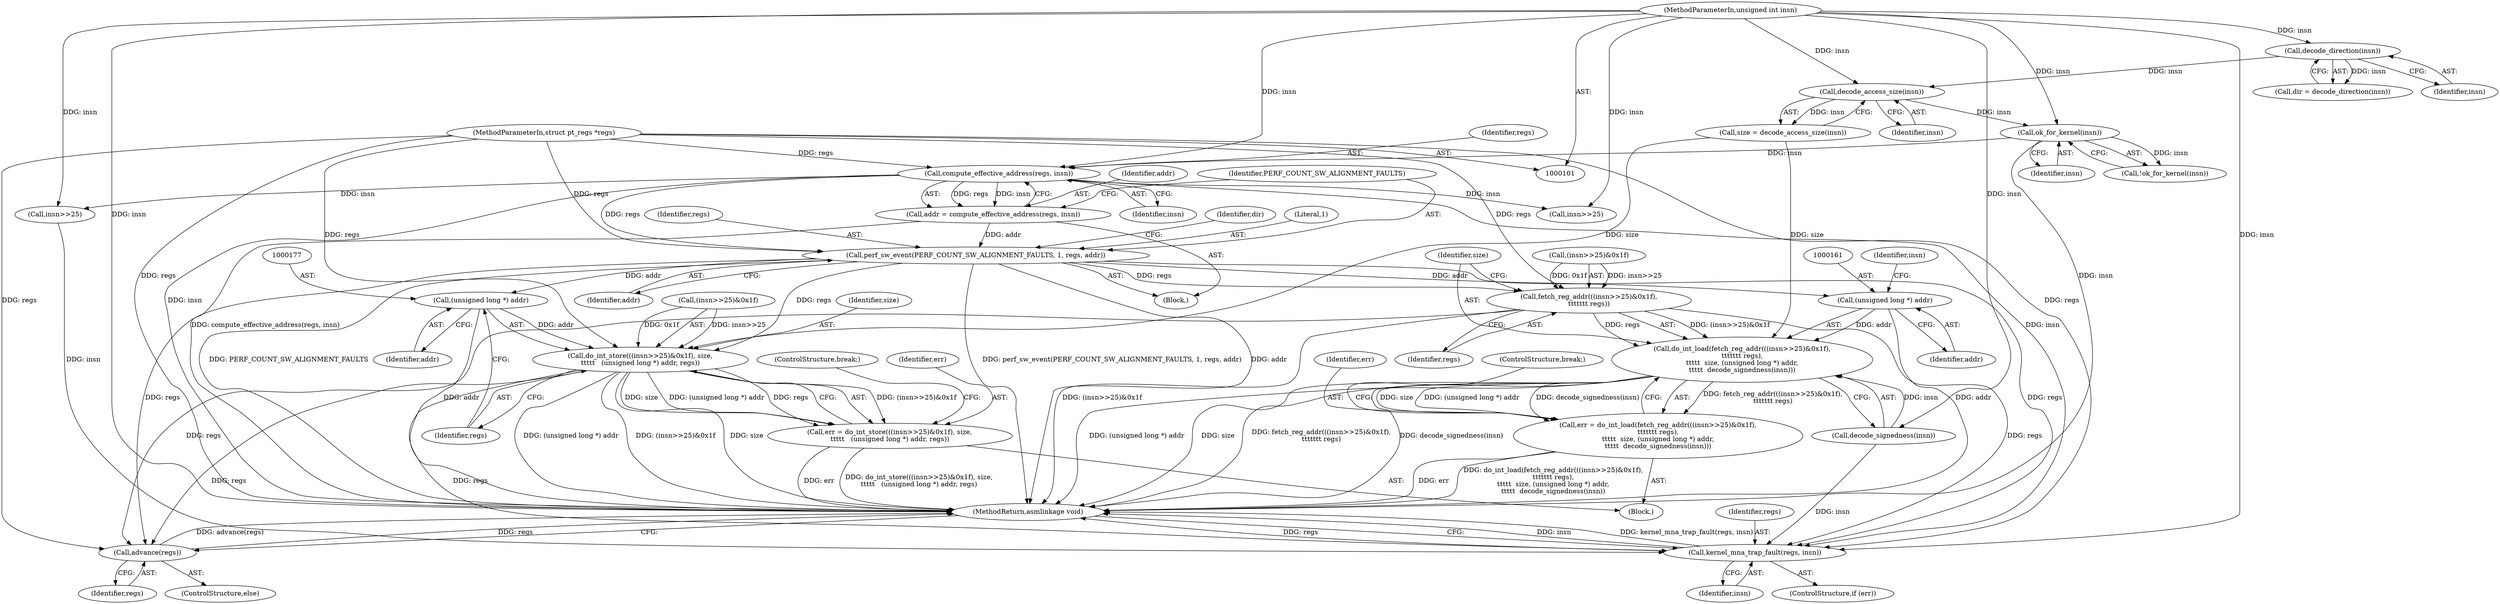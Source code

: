 digraph "0_linux_a8b0ca17b80e92faab46ee7179ba9e99ccb61233_32@pointer" {
"1000140" [label="(Call,perf_sw_event(PERF_COUNT_SW_ALIGNMENT_FAULTS, 1, regs, addr))"];
"1000136" [label="(Call,compute_effective_address(regs, insn))"];
"1000102" [label="(MethodParameterIn,struct pt_regs *regs)"];
"1000118" [label="(Call,ok_for_kernel(insn))"];
"1000113" [label="(Call,decode_access_size(insn))"];
"1000108" [label="(Call,decode_direction(insn))"];
"1000103" [label="(MethodParameterIn,unsigned int insn)"];
"1000134" [label="(Call,addr = compute_effective_address(regs, insn))"];
"1000152" [label="(Call,fetch_reg_addr(((insn>>25)&0x1f),\n\t\t\t\t\t\t\t regs))"];
"1000151" [label="(Call,do_int_load(fetch_reg_addr(((insn>>25)&0x1f),\n\t\t\t\t\t\t\t regs),\n\t\t\t\t\t  size, (unsigned long *) addr,\n\t\t\t\t\t  decode_signedness(insn)))"];
"1000149" [label="(Call,err = do_int_load(fetch_reg_addr(((insn>>25)&0x1f),\n\t\t\t\t\t\t\t regs),\n\t\t\t\t\t  size, (unsigned long *) addr,\n\t\t\t\t\t  decode_signedness(insn)))"];
"1000186" [label="(Call,kernel_mna_trap_fault(regs, insn))"];
"1000190" [label="(Call,advance(regs))"];
"1000160" [label="(Call,(unsigned long *) addr)"];
"1000176" [label="(Call,(unsigned long *) addr)"];
"1000169" [label="(Call,do_int_store(((insn>>25)&0x1f), size,\n\t\t\t\t\t   (unsigned long *) addr, regs))"];
"1000167" [label="(Call,err = do_int_store(((insn>>25)&0x1f), size,\n\t\t\t\t\t   (unsigned long *) addr, regs))"];
"1000164" [label="(Identifier,insn)"];
"1000138" [label="(Identifier,insn)"];
"1000170" [label="(Call,(insn>>25)&0x1f)"];
"1000165" [label="(ControlStructure,break;)"];
"1000160" [label="(Call,(unsigned long *) addr)"];
"1000159" [label="(Identifier,size)"];
"1000149" [label="(Call,err = do_int_load(fetch_reg_addr(((insn>>25)&0x1f),\n\t\t\t\t\t\t\t regs),\n\t\t\t\t\t  size, (unsigned long *) addr,\n\t\t\t\t\t  decode_signedness(insn)))"];
"1000191" [label="(Identifier,regs)"];
"1000153" [label="(Call,(insn>>25)&0x1f)"];
"1000141" [label="(Identifier,PERF_COUNT_SW_ALIGNMENT_FAULTS)"];
"1000180" [label="(ControlStructure,break;)"];
"1000163" [label="(Call,decode_signedness(insn))"];
"1000175" [label="(Identifier,size)"];
"1000176" [label="(Call,(unsigned long *) addr)"];
"1000146" [label="(Identifier,dir)"];
"1000144" [label="(Identifier,addr)"];
"1000136" [label="(Call,compute_effective_address(regs, insn))"];
"1000150" [label="(Identifier,err)"];
"1000114" [label="(Identifier,insn)"];
"1000179" [label="(Identifier,regs)"];
"1000158" [label="(Identifier,regs)"];
"1000152" [label="(Call,fetch_reg_addr(((insn>>25)&0x1f),\n\t\t\t\t\t\t\t regs))"];
"1000189" [label="(ControlStructure,else)"];
"1000154" [label="(Call,insn>>25)"];
"1000106" [label="(Call,dir = decode_direction(insn))"];
"1000190" [label="(Call,advance(regs))"];
"1000151" [label="(Call,do_int_load(fetch_reg_addr(((insn>>25)&0x1f),\n\t\t\t\t\t\t\t regs),\n\t\t\t\t\t  size, (unsigned long *) addr,\n\t\t\t\t\t  decode_signedness(insn)))"];
"1000167" [label="(Call,err = do_int_store(((insn>>25)&0x1f), size,\n\t\t\t\t\t   (unsigned long *) addr, regs))"];
"1000188" [label="(Identifier,insn)"];
"1000103" [label="(MethodParameterIn,unsigned int insn)"];
"1000109" [label="(Identifier,insn)"];
"1000187" [label="(Identifier,regs)"];
"1000119" [label="(Identifier,insn)"];
"1000192" [label="(MethodReturn,asmlinkage void)"];
"1000162" [label="(Identifier,addr)"];
"1000184" [label="(ControlStructure,if (err))"];
"1000113" [label="(Call,decode_access_size(insn))"];
"1000147" [label="(Block,)"];
"1000178" [label="(Identifier,addr)"];
"1000142" [label="(Literal,1)"];
"1000117" [label="(Call,!ok_for_kernel(insn))"];
"1000169" [label="(Call,do_int_store(((insn>>25)&0x1f), size,\n\t\t\t\t\t   (unsigned long *) addr, regs))"];
"1000108" [label="(Call,decode_direction(insn))"];
"1000140" [label="(Call,perf_sw_event(PERF_COUNT_SW_ALIGNMENT_FAULTS, 1, regs, addr))"];
"1000134" [label="(Call,addr = compute_effective_address(regs, insn))"];
"1000132" [label="(Block,)"];
"1000143" [label="(Identifier,regs)"];
"1000135" [label="(Identifier,addr)"];
"1000171" [label="(Call,insn>>25)"];
"1000102" [label="(MethodParameterIn,struct pt_regs *regs)"];
"1000168" [label="(Identifier,err)"];
"1000111" [label="(Call,size = decode_access_size(insn))"];
"1000186" [label="(Call,kernel_mna_trap_fault(regs, insn))"];
"1000118" [label="(Call,ok_for_kernel(insn))"];
"1000137" [label="(Identifier,regs)"];
"1000140" -> "1000132"  [label="AST: "];
"1000140" -> "1000144"  [label="CFG: "];
"1000141" -> "1000140"  [label="AST: "];
"1000142" -> "1000140"  [label="AST: "];
"1000143" -> "1000140"  [label="AST: "];
"1000144" -> "1000140"  [label="AST: "];
"1000146" -> "1000140"  [label="CFG: "];
"1000140" -> "1000192"  [label="DDG: PERF_COUNT_SW_ALIGNMENT_FAULTS"];
"1000140" -> "1000192"  [label="DDG: perf_sw_event(PERF_COUNT_SW_ALIGNMENT_FAULTS, 1, regs, addr)"];
"1000140" -> "1000192"  [label="DDG: addr"];
"1000136" -> "1000140"  [label="DDG: regs"];
"1000102" -> "1000140"  [label="DDG: regs"];
"1000134" -> "1000140"  [label="DDG: addr"];
"1000140" -> "1000152"  [label="DDG: regs"];
"1000140" -> "1000160"  [label="DDG: addr"];
"1000140" -> "1000176"  [label="DDG: addr"];
"1000140" -> "1000169"  [label="DDG: regs"];
"1000140" -> "1000186"  [label="DDG: regs"];
"1000140" -> "1000190"  [label="DDG: regs"];
"1000136" -> "1000134"  [label="AST: "];
"1000136" -> "1000138"  [label="CFG: "];
"1000137" -> "1000136"  [label="AST: "];
"1000138" -> "1000136"  [label="AST: "];
"1000134" -> "1000136"  [label="CFG: "];
"1000136" -> "1000192"  [label="DDG: insn"];
"1000136" -> "1000134"  [label="DDG: regs"];
"1000136" -> "1000134"  [label="DDG: insn"];
"1000102" -> "1000136"  [label="DDG: regs"];
"1000118" -> "1000136"  [label="DDG: insn"];
"1000103" -> "1000136"  [label="DDG: insn"];
"1000136" -> "1000154"  [label="DDG: insn"];
"1000136" -> "1000171"  [label="DDG: insn"];
"1000136" -> "1000186"  [label="DDG: insn"];
"1000102" -> "1000101"  [label="AST: "];
"1000102" -> "1000192"  [label="DDG: regs"];
"1000102" -> "1000152"  [label="DDG: regs"];
"1000102" -> "1000169"  [label="DDG: regs"];
"1000102" -> "1000186"  [label="DDG: regs"];
"1000102" -> "1000190"  [label="DDG: regs"];
"1000118" -> "1000117"  [label="AST: "];
"1000118" -> "1000119"  [label="CFG: "];
"1000119" -> "1000118"  [label="AST: "];
"1000117" -> "1000118"  [label="CFG: "];
"1000118" -> "1000192"  [label="DDG: insn"];
"1000118" -> "1000117"  [label="DDG: insn"];
"1000113" -> "1000118"  [label="DDG: insn"];
"1000103" -> "1000118"  [label="DDG: insn"];
"1000113" -> "1000111"  [label="AST: "];
"1000113" -> "1000114"  [label="CFG: "];
"1000114" -> "1000113"  [label="AST: "];
"1000111" -> "1000113"  [label="CFG: "];
"1000113" -> "1000111"  [label="DDG: insn"];
"1000108" -> "1000113"  [label="DDG: insn"];
"1000103" -> "1000113"  [label="DDG: insn"];
"1000108" -> "1000106"  [label="AST: "];
"1000108" -> "1000109"  [label="CFG: "];
"1000109" -> "1000108"  [label="AST: "];
"1000106" -> "1000108"  [label="CFG: "];
"1000108" -> "1000106"  [label="DDG: insn"];
"1000103" -> "1000108"  [label="DDG: insn"];
"1000103" -> "1000101"  [label="AST: "];
"1000103" -> "1000192"  [label="DDG: insn"];
"1000103" -> "1000154"  [label="DDG: insn"];
"1000103" -> "1000163"  [label="DDG: insn"];
"1000103" -> "1000171"  [label="DDG: insn"];
"1000103" -> "1000186"  [label="DDG: insn"];
"1000134" -> "1000132"  [label="AST: "];
"1000135" -> "1000134"  [label="AST: "];
"1000141" -> "1000134"  [label="CFG: "];
"1000134" -> "1000192"  [label="DDG: compute_effective_address(regs, insn)"];
"1000152" -> "1000151"  [label="AST: "];
"1000152" -> "1000158"  [label="CFG: "];
"1000153" -> "1000152"  [label="AST: "];
"1000158" -> "1000152"  [label="AST: "];
"1000159" -> "1000152"  [label="CFG: "];
"1000152" -> "1000192"  [label="DDG: (insn>>25)&0x1f"];
"1000152" -> "1000151"  [label="DDG: (insn>>25)&0x1f"];
"1000152" -> "1000151"  [label="DDG: regs"];
"1000153" -> "1000152"  [label="DDG: insn>>25"];
"1000153" -> "1000152"  [label="DDG: 0x1f"];
"1000152" -> "1000186"  [label="DDG: regs"];
"1000152" -> "1000190"  [label="DDG: regs"];
"1000151" -> "1000149"  [label="AST: "];
"1000151" -> "1000163"  [label="CFG: "];
"1000159" -> "1000151"  [label="AST: "];
"1000160" -> "1000151"  [label="AST: "];
"1000163" -> "1000151"  [label="AST: "];
"1000149" -> "1000151"  [label="CFG: "];
"1000151" -> "1000192"  [label="DDG: (unsigned long *) addr"];
"1000151" -> "1000192"  [label="DDG: size"];
"1000151" -> "1000192"  [label="DDG: fetch_reg_addr(((insn>>25)&0x1f),\n\t\t\t\t\t\t\t regs)"];
"1000151" -> "1000192"  [label="DDG: decode_signedness(insn)"];
"1000151" -> "1000149"  [label="DDG: fetch_reg_addr(((insn>>25)&0x1f),\n\t\t\t\t\t\t\t regs)"];
"1000151" -> "1000149"  [label="DDG: size"];
"1000151" -> "1000149"  [label="DDG: (unsigned long *) addr"];
"1000151" -> "1000149"  [label="DDG: decode_signedness(insn)"];
"1000111" -> "1000151"  [label="DDG: size"];
"1000160" -> "1000151"  [label="DDG: addr"];
"1000163" -> "1000151"  [label="DDG: insn"];
"1000149" -> "1000147"  [label="AST: "];
"1000150" -> "1000149"  [label="AST: "];
"1000165" -> "1000149"  [label="CFG: "];
"1000149" -> "1000192"  [label="DDG: do_int_load(fetch_reg_addr(((insn>>25)&0x1f),\n\t\t\t\t\t\t\t regs),\n\t\t\t\t\t  size, (unsigned long *) addr,\n\t\t\t\t\t  decode_signedness(insn))"];
"1000149" -> "1000192"  [label="DDG: err"];
"1000186" -> "1000184"  [label="AST: "];
"1000186" -> "1000188"  [label="CFG: "];
"1000187" -> "1000186"  [label="AST: "];
"1000188" -> "1000186"  [label="AST: "];
"1000192" -> "1000186"  [label="CFG: "];
"1000186" -> "1000192"  [label="DDG: insn"];
"1000186" -> "1000192"  [label="DDG: kernel_mna_trap_fault(regs, insn)"];
"1000186" -> "1000192"  [label="DDG: regs"];
"1000169" -> "1000186"  [label="DDG: regs"];
"1000163" -> "1000186"  [label="DDG: insn"];
"1000171" -> "1000186"  [label="DDG: insn"];
"1000190" -> "1000189"  [label="AST: "];
"1000190" -> "1000191"  [label="CFG: "];
"1000191" -> "1000190"  [label="AST: "];
"1000192" -> "1000190"  [label="CFG: "];
"1000190" -> "1000192"  [label="DDG: advance(regs)"];
"1000190" -> "1000192"  [label="DDG: regs"];
"1000169" -> "1000190"  [label="DDG: regs"];
"1000160" -> "1000162"  [label="CFG: "];
"1000161" -> "1000160"  [label="AST: "];
"1000162" -> "1000160"  [label="AST: "];
"1000164" -> "1000160"  [label="CFG: "];
"1000160" -> "1000192"  [label="DDG: addr"];
"1000176" -> "1000169"  [label="AST: "];
"1000176" -> "1000178"  [label="CFG: "];
"1000177" -> "1000176"  [label="AST: "];
"1000178" -> "1000176"  [label="AST: "];
"1000179" -> "1000176"  [label="CFG: "];
"1000176" -> "1000192"  [label="DDG: addr"];
"1000176" -> "1000169"  [label="DDG: addr"];
"1000169" -> "1000167"  [label="AST: "];
"1000169" -> "1000179"  [label="CFG: "];
"1000170" -> "1000169"  [label="AST: "];
"1000175" -> "1000169"  [label="AST: "];
"1000179" -> "1000169"  [label="AST: "];
"1000167" -> "1000169"  [label="CFG: "];
"1000169" -> "1000192"  [label="DDG: (unsigned long *) addr"];
"1000169" -> "1000192"  [label="DDG: (insn>>25)&0x1f"];
"1000169" -> "1000192"  [label="DDG: size"];
"1000169" -> "1000167"  [label="DDG: (insn>>25)&0x1f"];
"1000169" -> "1000167"  [label="DDG: size"];
"1000169" -> "1000167"  [label="DDG: (unsigned long *) addr"];
"1000169" -> "1000167"  [label="DDG: regs"];
"1000170" -> "1000169"  [label="DDG: insn>>25"];
"1000170" -> "1000169"  [label="DDG: 0x1f"];
"1000111" -> "1000169"  [label="DDG: size"];
"1000167" -> "1000147"  [label="AST: "];
"1000168" -> "1000167"  [label="AST: "];
"1000180" -> "1000167"  [label="CFG: "];
"1000167" -> "1000192"  [label="DDG: err"];
"1000167" -> "1000192"  [label="DDG: do_int_store(((insn>>25)&0x1f), size,\n\t\t\t\t\t   (unsigned long *) addr, regs)"];
}
